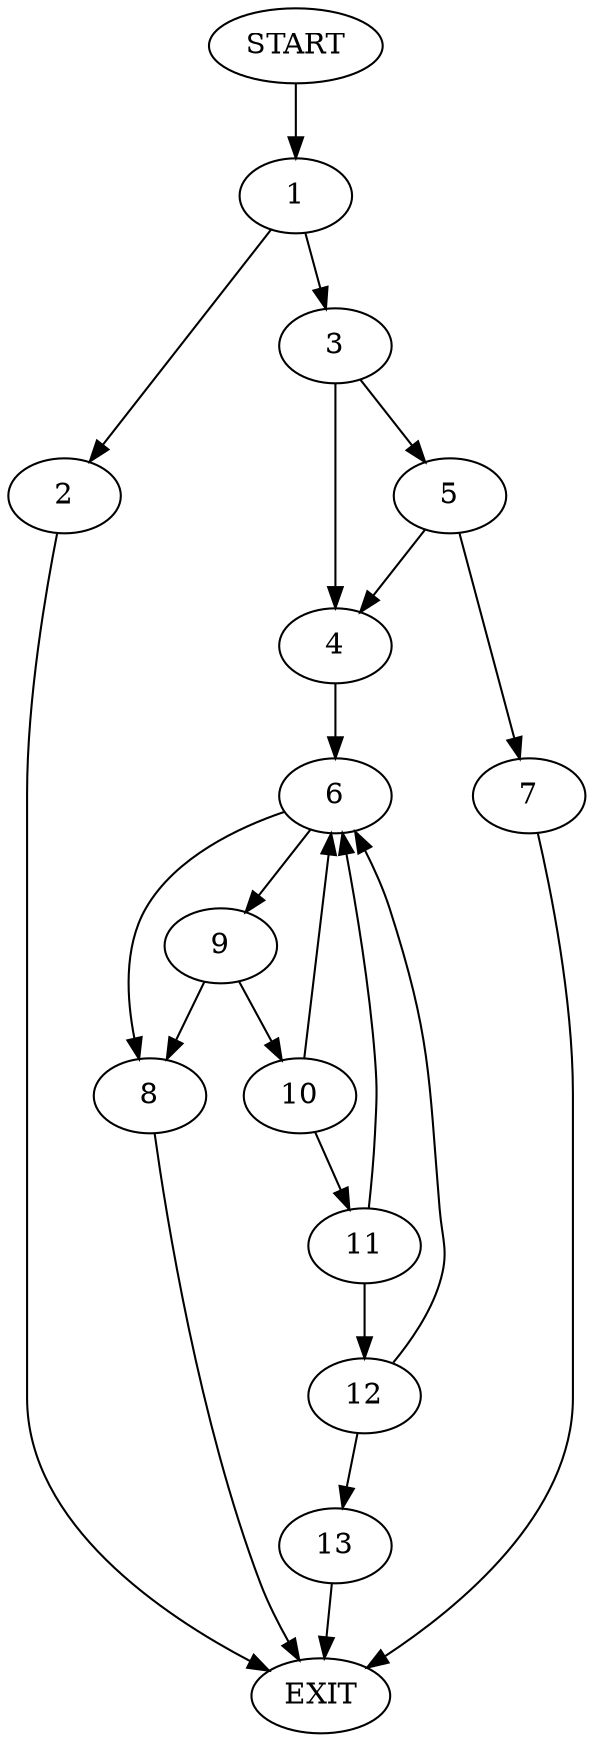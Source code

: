 digraph {
0 [label="START"]
14 [label="EXIT"]
0 -> 1
1 -> 2
1 -> 3
3 -> 4
3 -> 5
2 -> 14
4 -> 6
5 -> 7
5 -> 4
7 -> 14
6 -> 8
6 -> 9
9 -> 8
9 -> 10
8 -> 14
10 -> 11
10 -> 6
11 -> 6
11 -> 12
12 -> 13
12 -> 6
13 -> 14
}
